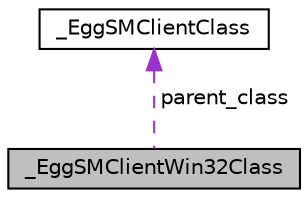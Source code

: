 digraph "_EggSMClientWin32Class"
{
  edge [fontname="Helvetica",fontsize="10",labelfontname="Helvetica",labelfontsize="10"];
  node [fontname="Helvetica",fontsize="10",shape=record];
  Node1 [label="_EggSMClientWin32Class",height=0.2,width=0.4,color="black", fillcolor="grey75", style="filled" fontcolor="black"];
  Node2 -> Node1 [dir="back",color="darkorchid3",fontsize="10",style="dashed",label=" parent_class" ,fontname="Helvetica"];
  Node2 [label="_EggSMClientClass",height=0.2,width=0.4,color="black", fillcolor="white", style="filled",URL="$d8/de1/struct__EggSMClientClass.html"];
}
